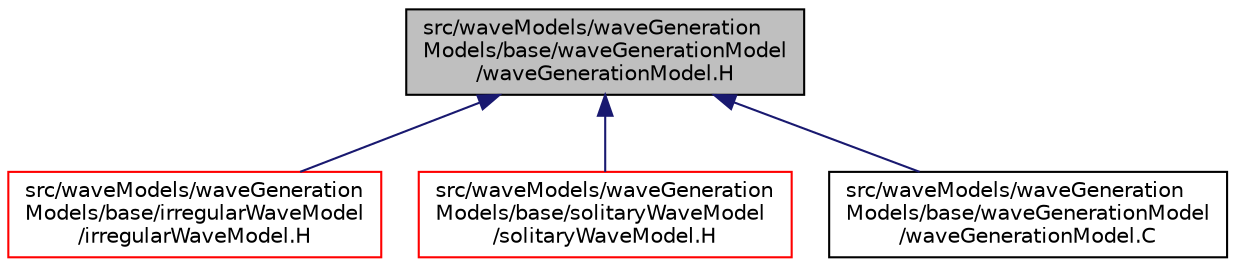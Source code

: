 digraph "src/waveModels/waveGenerationModels/base/waveGenerationModel/waveGenerationModel.H"
{
  bgcolor="transparent";
  edge [fontname="Helvetica",fontsize="10",labelfontname="Helvetica",labelfontsize="10"];
  node [fontname="Helvetica",fontsize="10",shape=record];
  Node1 [label="src/waveModels/waveGeneration\lModels/base/waveGenerationModel\l/waveGenerationModel.H",height=0.2,width=0.4,color="black", fillcolor="grey75", style="filled" fontcolor="black"];
  Node1 -> Node2 [dir="back",color="midnightblue",fontsize="10",style="solid",fontname="Helvetica"];
  Node2 [label="src/waveModels/waveGeneration\lModels/base/irregularWaveModel\l/irregularWaveModel.H",height=0.2,width=0.4,color="red",URL="$irregularWaveModel_8H.html"];
  Node1 -> Node3 [dir="back",color="midnightblue",fontsize="10",style="solid",fontname="Helvetica"];
  Node3 [label="src/waveModels/waveGeneration\lModels/base/solitaryWaveModel\l/solitaryWaveModel.H",height=0.2,width=0.4,color="red",URL="$solitaryWaveModel_8H.html"];
  Node1 -> Node4 [dir="back",color="midnightblue",fontsize="10",style="solid",fontname="Helvetica"];
  Node4 [label="src/waveModels/waveGeneration\lModels/base/waveGenerationModel\l/waveGenerationModel.C",height=0.2,width=0.4,color="black",URL="$waveGenerationModel_8C.html"];
}
